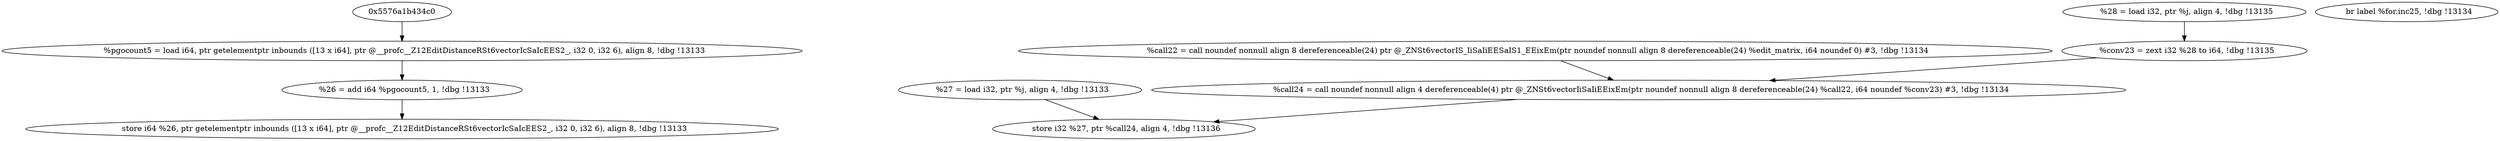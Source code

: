 digraph DDG {
  "0x5576a1b435c0" [label="  %pgocount5 = load i64, ptr getelementptr inbounds ([13 x i64], ptr @__profc__Z12EditDistanceRSt6vectorIcSaIcEES2_, i32 0, i32 6), align 8, !dbg !13133"];
  "0x5576a1b67ed0" [label="  %26 = add i64 %pgocount5, 1, !dbg !13133"];
  "0x5576a1b67f60" [label="  store i64 %26, ptr getelementptr inbounds ([13 x i64], ptr @__profc__Z12EditDistanceRSt6vectorIcSaIcEES2_, i32 0, i32 6), align 8, !dbg !13133"];
  "0x5576a1b67fe0" [label="  %27 = load i32, ptr %j, align 4, !dbg !13133"];
  "0x5576a1b68900" [label="  %call22 = call noundef nonnull align 8 dereferenceable(24) ptr @_ZNSt6vectorIS_IiSaIiEESaIS1_EEixEm(ptr noundef nonnull align 8 dereferenceable(24) %edit_matrix, i64 noundef 0) #3, !dbg !13134"];
  "0x5576a1b689b0" [label="  %28 = load i32, ptr %j, align 4, !dbg !13135"];
  "0x5576a1b68a60" [label="  %conv23 = zext i32 %28 to i64, !dbg !13135"];
  "0x5576a1b69310" [label="  %call24 = call noundef nonnull align 4 dereferenceable(4) ptr @_ZNSt6vectorIiSaIiEEixEm(ptr noundef nonnull align 8 dereferenceable(24) %call22, i64 noundef %conv23) #3, !dbg !13134"];
  "0x5576a1b693b0" [label="  store i32 %27, ptr %call24, align 4, !dbg !13136"];
  "0x5576a1b69460" [label="  br label %for.inc25, !dbg !13134"];
  "0x5576a1b434c0" -> "0x5576a1b435c0";
  "0x5576a1b435c0" -> "0x5576a1b67ed0";
  "0x5576a1b67ed0" -> "0x5576a1b67f60";
  "0x5576a1b67fe0" -> "0x5576a1b693b0";
  "0x5576a1b68900" -> "0x5576a1b69310";
  "0x5576a1b689b0" -> "0x5576a1b68a60";
  "0x5576a1b68a60" -> "0x5576a1b69310";
  "0x5576a1b69310" -> "0x5576a1b693b0";
}
